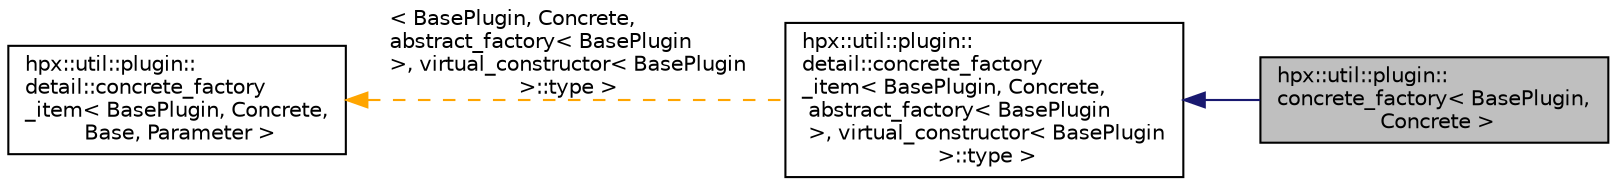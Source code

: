 digraph "hpx::util::plugin::concrete_factory&lt; BasePlugin, Concrete &gt;"
{
  edge [fontname="Helvetica",fontsize="10",labelfontname="Helvetica",labelfontsize="10"];
  node [fontname="Helvetica",fontsize="10",shape=record];
  rankdir="LR";
  Node0 [label="hpx::util::plugin::\lconcrete_factory\< BasePlugin,\l Concrete \>",height=0.2,width=0.4,color="black", fillcolor="grey75", style="filled", fontcolor="black"];
  Node1 -> Node0 [dir="back",color="midnightblue",fontsize="10",style="solid",fontname="Helvetica"];
  Node1 [label="hpx::util::plugin::\ldetail::concrete_factory\l_item\< BasePlugin, Concrete,\l abstract_factory\< BasePlugin\l \>, virtual_constructor\< BasePlugin\l \>::type \>",height=0.2,width=0.4,color="black", fillcolor="white", style="filled",URL="$de/d03/structhpx_1_1util_1_1plugin_1_1detail_1_1concrete__factory__item.html"];
  Node2 -> Node1 [dir="back",color="orange",fontsize="10",style="dashed",label=" \< BasePlugin, Concrete,\l abstract_factory\< BasePlugin\l \>, virtual_constructor\< BasePlugin\l \>::type \>" ,fontname="Helvetica"];
  Node2 [label="hpx::util::plugin::\ldetail::concrete_factory\l_item\< BasePlugin, Concrete,\l Base, Parameter \>",height=0.2,width=0.4,color="black", fillcolor="white", style="filled",URL="$de/d03/structhpx_1_1util_1_1plugin_1_1detail_1_1concrete__factory__item.html"];
}
